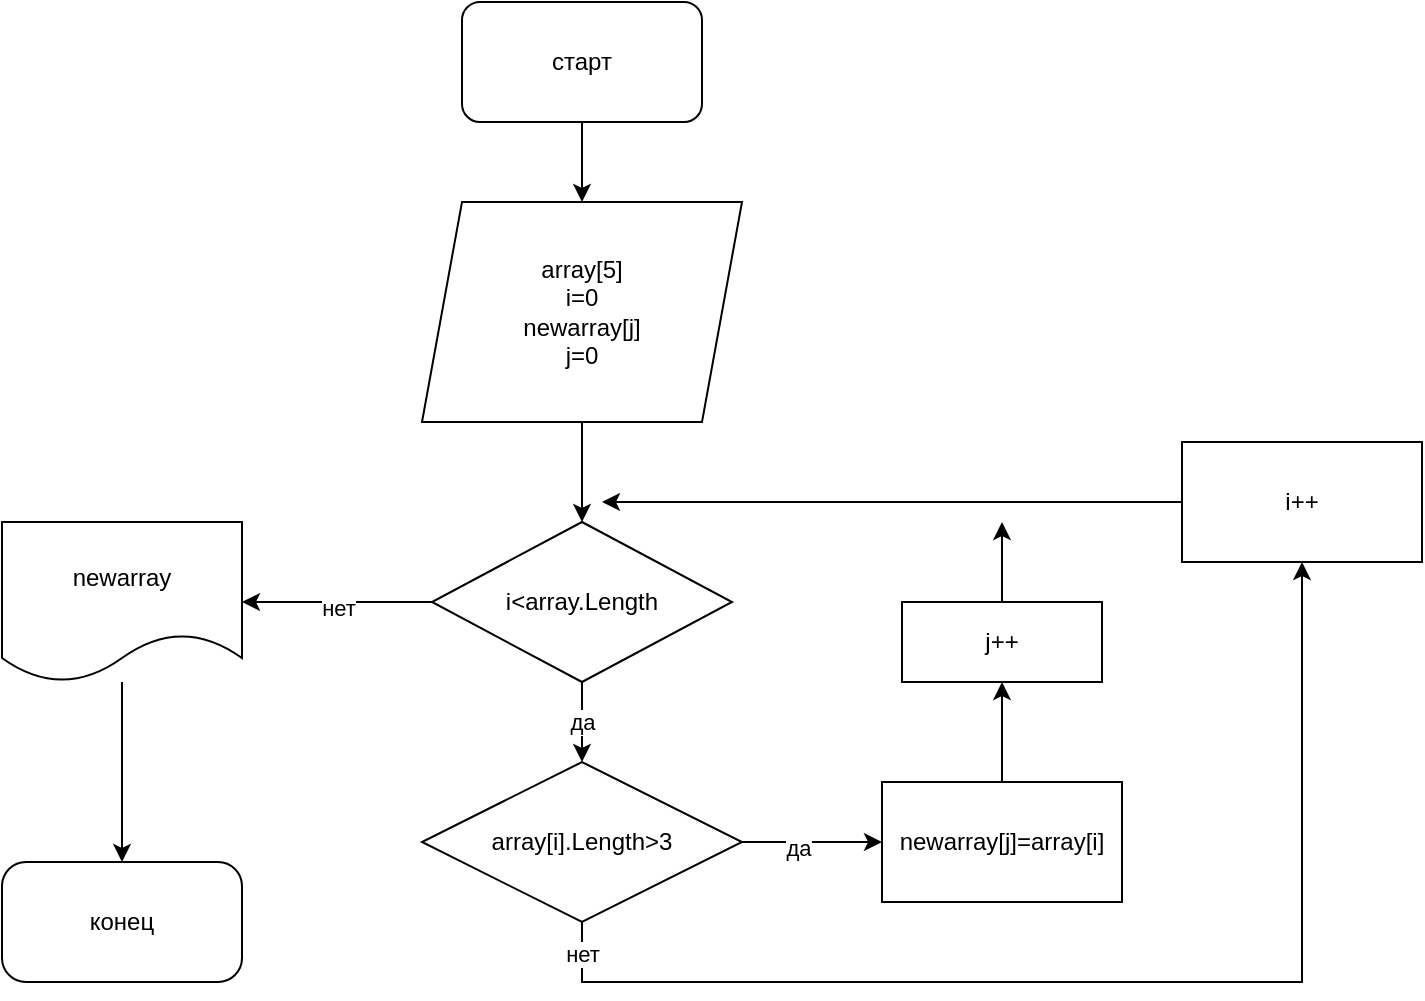 <mxfile version="20.4.1" type="device"><diagram id="yWzgPdQWgQ1EpfUe6qm2" name="Страница 1"><mxGraphModel dx="831" dy="726" grid="1" gridSize="10" guides="1" tooltips="1" connect="1" arrows="1" fold="1" page="1" pageScale="1" pageWidth="827" pageHeight="1169" math="0" shadow="0"><root><mxCell id="0"/><mxCell id="1" parent="0"/><mxCell id="Oiuc29ERasXo8C7K3fQz-3" value="" style="edgeStyle=orthogonalEdgeStyle;rounded=0;orthogonalLoop=1;jettySize=auto;html=1;" edge="1" parent="1" source="Oiuc29ERasXo8C7K3fQz-1" target="Oiuc29ERasXo8C7K3fQz-2"><mxGeometry relative="1" as="geometry"/></mxCell><mxCell id="Oiuc29ERasXo8C7K3fQz-1" value="старт" style="rounded=1;whiteSpace=wrap;html=1;" vertex="1" parent="1"><mxGeometry x="290" y="20" width="120" height="60" as="geometry"/></mxCell><mxCell id="Oiuc29ERasXo8C7K3fQz-5" value="" style="edgeStyle=orthogonalEdgeStyle;rounded=0;orthogonalLoop=1;jettySize=auto;html=1;" edge="1" parent="1" source="Oiuc29ERasXo8C7K3fQz-2" target="Oiuc29ERasXo8C7K3fQz-4"><mxGeometry relative="1" as="geometry"/></mxCell><mxCell id="Oiuc29ERasXo8C7K3fQz-2" value="array[5]&lt;br&gt;i=0&lt;br&gt;newarray[j]&lt;br&gt;j=0" style="shape=parallelogram;perimeter=parallelogramPerimeter;whiteSpace=wrap;html=1;fixedSize=1;rounded=1;arcSize=0;" vertex="1" parent="1"><mxGeometry x="270" y="120" width="160" height="110" as="geometry"/></mxCell><mxCell id="Oiuc29ERasXo8C7K3fQz-7" value="да&lt;br&gt;" style="edgeStyle=orthogonalEdgeStyle;rounded=0;orthogonalLoop=1;jettySize=auto;html=1;" edge="1" parent="1" source="Oiuc29ERasXo8C7K3fQz-4" target="Oiuc29ERasXo8C7K3fQz-6"><mxGeometry relative="1" as="geometry"/></mxCell><mxCell id="Oiuc29ERasXo8C7K3fQz-9" value="" style="edgeStyle=orthogonalEdgeStyle;rounded=0;orthogonalLoop=1;jettySize=auto;html=1;" edge="1" parent="1" source="Oiuc29ERasXo8C7K3fQz-4" target="Oiuc29ERasXo8C7K3fQz-8"><mxGeometry relative="1" as="geometry"/></mxCell><mxCell id="Oiuc29ERasXo8C7K3fQz-15" value="нет" style="edgeLabel;html=1;align=center;verticalAlign=middle;resizable=0;points=[];" vertex="1" connectable="0" parent="Oiuc29ERasXo8C7K3fQz-9"><mxGeometry x="-0.011" y="3" relative="1" as="geometry"><mxPoint as="offset"/></mxGeometry></mxCell><mxCell id="Oiuc29ERasXo8C7K3fQz-4" value="i&amp;lt;array.Length" style="rhombus;whiteSpace=wrap;html=1;rounded=1;arcSize=0;" vertex="1" parent="1"><mxGeometry x="275" y="280" width="150" height="80" as="geometry"/></mxCell><mxCell id="Oiuc29ERasXo8C7K3fQz-13" value="" style="edgeStyle=orthogonalEdgeStyle;rounded=0;orthogonalLoop=1;jettySize=auto;html=1;exitX=0.5;exitY=1;exitDx=0;exitDy=0;" edge="1" parent="1" source="Oiuc29ERasXo8C7K3fQz-6" target="Oiuc29ERasXo8C7K3fQz-12"><mxGeometry relative="1" as="geometry"><Array as="points"><mxPoint x="350" y="510"/><mxPoint x="710" y="510"/></Array></mxGeometry></mxCell><mxCell id="Oiuc29ERasXo8C7K3fQz-16" value="нет" style="edgeLabel;html=1;align=center;verticalAlign=middle;resizable=0;points=[];" vertex="1" connectable="0" parent="Oiuc29ERasXo8C7K3fQz-13"><mxGeometry x="-0.952" relative="1" as="geometry"><mxPoint y="1" as="offset"/></mxGeometry></mxCell><mxCell id="Oiuc29ERasXo8C7K3fQz-18" value="" style="edgeStyle=orthogonalEdgeStyle;rounded=0;orthogonalLoop=1;jettySize=auto;html=1;" edge="1" parent="1" source="Oiuc29ERasXo8C7K3fQz-6" target="Oiuc29ERasXo8C7K3fQz-17"><mxGeometry relative="1" as="geometry"/></mxCell><mxCell id="Oiuc29ERasXo8C7K3fQz-19" value="да" style="edgeLabel;html=1;align=center;verticalAlign=middle;resizable=0;points=[];" vertex="1" connectable="0" parent="Oiuc29ERasXo8C7K3fQz-18"><mxGeometry x="-0.22" y="-2" relative="1" as="geometry"><mxPoint y="1" as="offset"/></mxGeometry></mxCell><mxCell id="Oiuc29ERasXo8C7K3fQz-6" value="array[i].Length&amp;gt;3" style="rhombus;whiteSpace=wrap;html=1;rounded=1;arcSize=0;" vertex="1" parent="1"><mxGeometry x="270" y="400" width="160" height="80" as="geometry"/></mxCell><mxCell id="Oiuc29ERasXo8C7K3fQz-11" value="" style="edgeStyle=orthogonalEdgeStyle;rounded=0;orthogonalLoop=1;jettySize=auto;html=1;" edge="1" parent="1" source="Oiuc29ERasXo8C7K3fQz-8" target="Oiuc29ERasXo8C7K3fQz-10"><mxGeometry relative="1" as="geometry"/></mxCell><mxCell id="Oiuc29ERasXo8C7K3fQz-8" value="newarray" style="shape=document;whiteSpace=wrap;html=1;boundedLbl=1;rounded=1;arcSize=0;" vertex="1" parent="1"><mxGeometry x="60" y="280" width="120" height="80" as="geometry"/></mxCell><mxCell id="Oiuc29ERasXo8C7K3fQz-10" value="конец" style="rounded=1;whiteSpace=wrap;html=1;arcSize=20;" vertex="1" parent="1"><mxGeometry x="60" y="450" width="120" height="60" as="geometry"/></mxCell><mxCell id="Oiuc29ERasXo8C7K3fQz-14" style="edgeStyle=orthogonalEdgeStyle;rounded=0;orthogonalLoop=1;jettySize=auto;html=1;" edge="1" parent="1" source="Oiuc29ERasXo8C7K3fQz-12"><mxGeometry relative="1" as="geometry"><mxPoint x="360" y="270" as="targetPoint"/></mxGeometry></mxCell><mxCell id="Oiuc29ERasXo8C7K3fQz-12" value="i++" style="whiteSpace=wrap;html=1;rounded=1;arcSize=0;" vertex="1" parent="1"><mxGeometry x="650" y="240" width="120" height="60" as="geometry"/></mxCell><mxCell id="Oiuc29ERasXo8C7K3fQz-21" value="" style="edgeStyle=orthogonalEdgeStyle;rounded=0;orthogonalLoop=1;jettySize=auto;html=1;" edge="1" parent="1" source="Oiuc29ERasXo8C7K3fQz-17" target="Oiuc29ERasXo8C7K3fQz-20"><mxGeometry relative="1" as="geometry"/></mxCell><mxCell id="Oiuc29ERasXo8C7K3fQz-17" value="newarray[j]=array[i]" style="whiteSpace=wrap;html=1;rounded=1;arcSize=0;" vertex="1" parent="1"><mxGeometry x="500" y="410" width="120" height="60" as="geometry"/></mxCell><mxCell id="Oiuc29ERasXo8C7K3fQz-22" style="edgeStyle=orthogonalEdgeStyle;rounded=0;orthogonalLoop=1;jettySize=auto;html=1;" edge="1" parent="1" source="Oiuc29ERasXo8C7K3fQz-20"><mxGeometry relative="1" as="geometry"><mxPoint x="560" y="280" as="targetPoint"/></mxGeometry></mxCell><mxCell id="Oiuc29ERasXo8C7K3fQz-20" value="j++" style="whiteSpace=wrap;html=1;rounded=1;arcSize=0;" vertex="1" parent="1"><mxGeometry x="510" y="320" width="100" height="40" as="geometry"/></mxCell></root></mxGraphModel></diagram></mxfile>